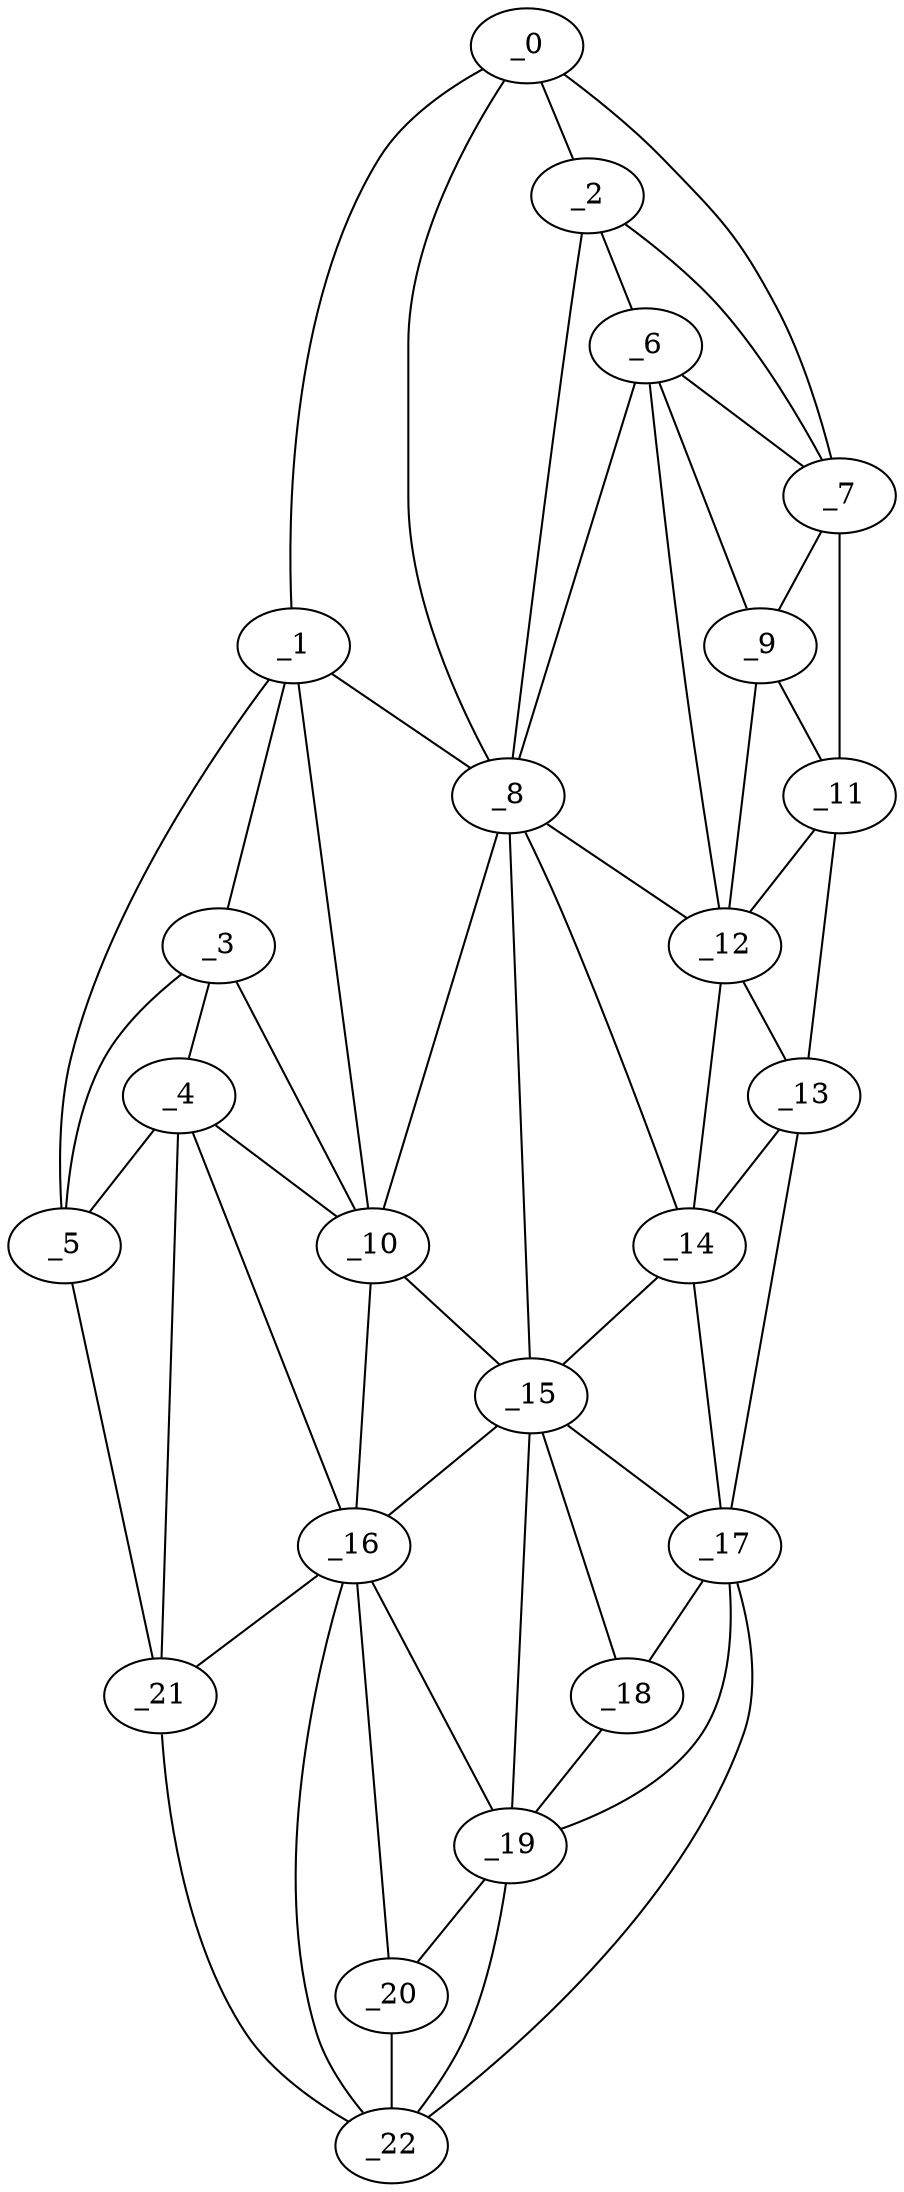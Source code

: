 graph "obj14__110.gxl" {
	_0	 [x=31,
		y=37];
	_1	 [x=32,
		y=53];
	_0 -- _1	 [valence=1];
	_2	 [x=35,
		y=30];
	_0 -- _2	 [valence=1];
	_7	 [x=45,
		y=11];
	_0 -- _7	 [valence=1];
	_8	 [x=48,
		y=44];
	_0 -- _8	 [valence=2];
	_3	 [x=35,
		y=82];
	_1 -- _3	 [valence=2];
	_5	 [x=39,
		y=121];
	_1 -- _5	 [valence=1];
	_1 -- _8	 [valence=2];
	_10	 [x=55,
		y=63];
	_1 -- _10	 [valence=2];
	_6	 [x=42,
		y=18];
	_2 -- _6	 [valence=2];
	_2 -- _7	 [valence=2];
	_2 -- _8	 [valence=1];
	_4	 [x=39,
		y=112];
	_3 -- _4	 [valence=2];
	_3 -- _5	 [valence=2];
	_3 -- _10	 [valence=2];
	_4 -- _5	 [valence=2];
	_4 -- _10	 [valence=1];
	_16	 [x=83,
		y=64];
	_4 -- _16	 [valence=2];
	_21	 [x=98,
		y=118];
	_4 -- _21	 [valence=2];
	_5 -- _21	 [valence=1];
	_6 -- _7	 [valence=2];
	_6 -- _8	 [valence=2];
	_9	 [x=52,
		y=10];
	_6 -- _9	 [valence=2];
	_12	 [x=61,
		y=17];
	_6 -- _12	 [valence=1];
	_7 -- _9	 [valence=2];
	_11	 [x=58,
		y=3];
	_7 -- _11	 [valence=1];
	_8 -- _10	 [valence=2];
	_8 -- _12	 [valence=2];
	_14	 [x=75,
		y=21];
	_8 -- _14	 [valence=1];
	_15	 [x=80,
		y=53];
	_8 -- _15	 [valence=2];
	_9 -- _11	 [valence=2];
	_9 -- _12	 [valence=2];
	_10 -- _15	 [valence=2];
	_10 -- _16	 [valence=1];
	_11 -- _12	 [valence=2];
	_13	 [x=65,
		y=3];
	_11 -- _13	 [valence=1];
	_12 -- _13	 [valence=1];
	_12 -- _14	 [valence=2];
	_13 -- _14	 [valence=2];
	_17	 [x=86,
		y=28];
	_13 -- _17	 [valence=1];
	_14 -- _15	 [valence=2];
	_14 -- _17	 [valence=2];
	_15 -- _16	 [valence=2];
	_15 -- _17	 [valence=1];
	_18	 [x=87,
		y=48];
	_15 -- _18	 [valence=2];
	_19	 [x=91,
		y=60];
	_15 -- _19	 [valence=2];
	_16 -- _19	 [valence=1];
	_20	 [x=97,
		y=71];
	_16 -- _20	 [valence=1];
	_16 -- _21	 [valence=1];
	_22	 [x=101,
		y=76];
	_16 -- _22	 [valence=1];
	_17 -- _18	 [valence=2];
	_17 -- _19	 [valence=2];
	_17 -- _22	 [valence=1];
	_18 -- _19	 [valence=1];
	_19 -- _20	 [valence=2];
	_19 -- _22	 [valence=2];
	_20 -- _22	 [valence=2];
	_21 -- _22	 [valence=1];
}
